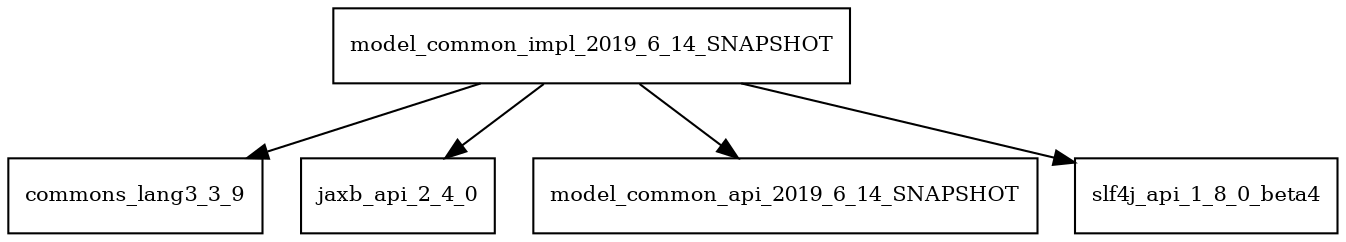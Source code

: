 digraph model_common_impl_2019_6_14_SNAPSHOT_dependencies {
  node [shape = box, fontsize=10.0];
  model_common_impl_2019_6_14_SNAPSHOT -> commons_lang3_3_9;
  model_common_impl_2019_6_14_SNAPSHOT -> jaxb_api_2_4_0;
  model_common_impl_2019_6_14_SNAPSHOT -> model_common_api_2019_6_14_SNAPSHOT;
  model_common_impl_2019_6_14_SNAPSHOT -> slf4j_api_1_8_0_beta4;
}
